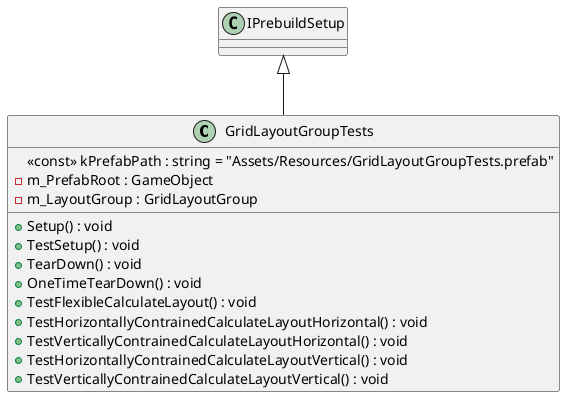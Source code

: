 @startuml
class GridLayoutGroupTests {
    <<const>> kPrefabPath : string = "Assets/Resources/GridLayoutGroupTests.prefab"
    - m_PrefabRoot : GameObject
    - m_LayoutGroup : GridLayoutGroup
    + Setup() : void
    + TestSetup() : void
    + TearDown() : void
    + OneTimeTearDown() : void
    + TestFlexibleCalculateLayout() : void
    + TestHorizontallyContrainedCalculateLayoutHorizontal() : void
    + TestVerticallyContrainedCalculateLayoutHorizontal() : void
    + TestHorizontallyContrainedCalculateLayoutVertical() : void
    + TestVerticallyContrainedCalculateLayoutVertical() : void
}
IPrebuildSetup <|-- GridLayoutGroupTests
@enduml
